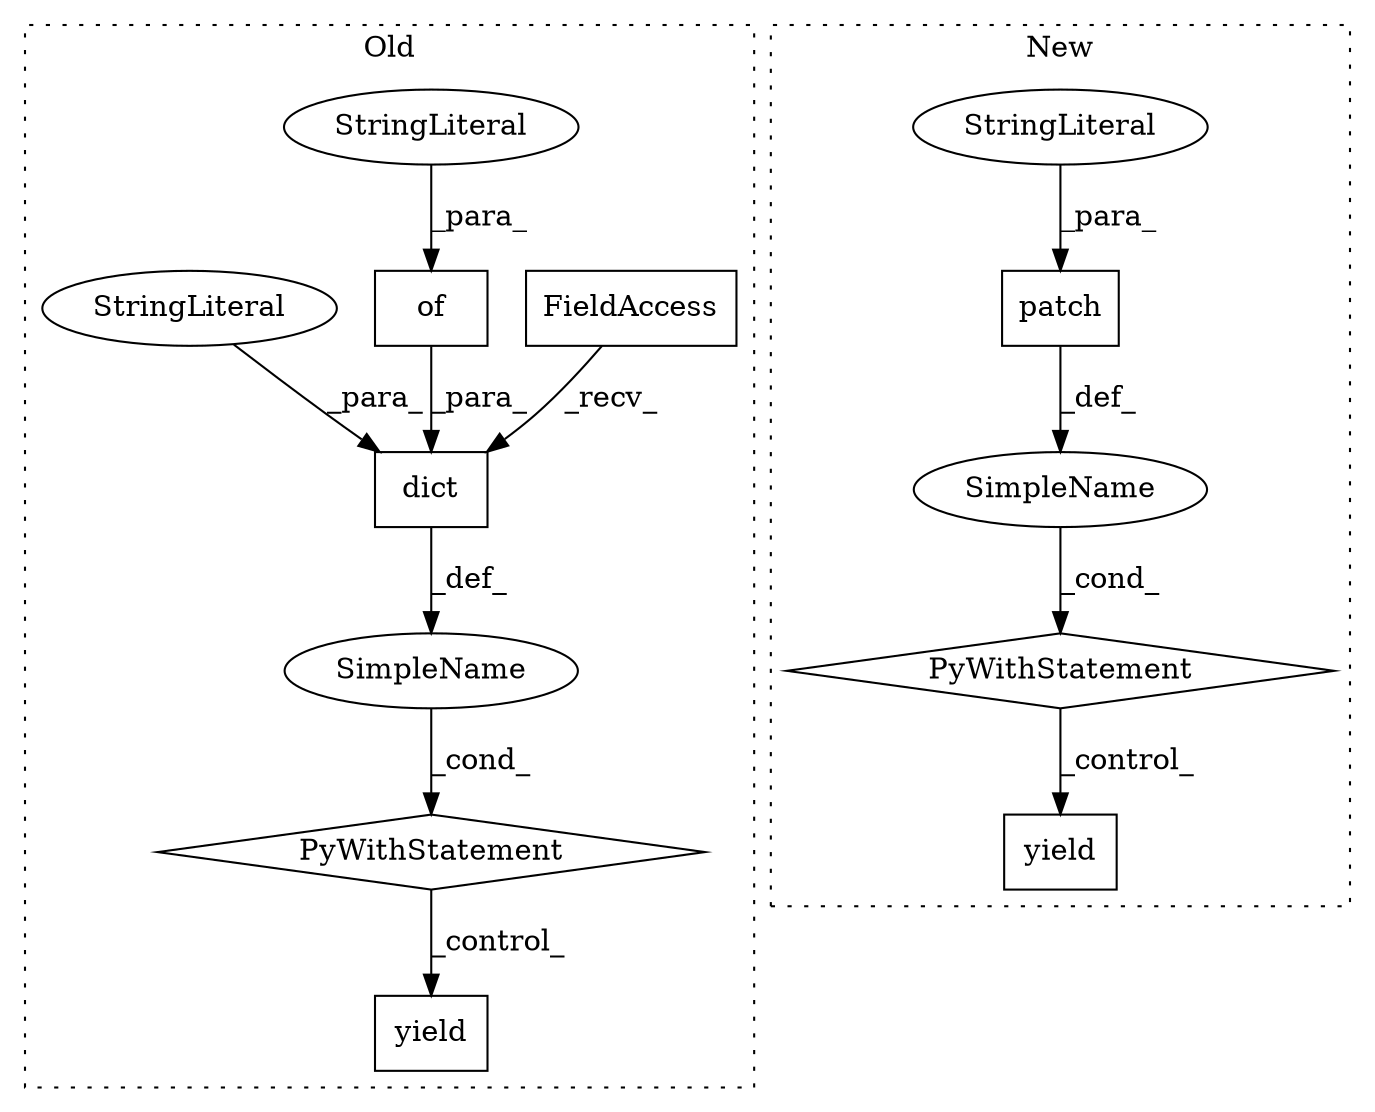 digraph G {
subgraph cluster0 {
1 [label="yield" a="112" s="413" l="7" shape="box"];
3 [label="SimpleName" a="42" s="" l="" shape="ellipse"];
4 [label="PyWithStatement" a="104" s="309,403" l="10,2" shape="diamond"];
5 [label="of" a="32" s="362,401" l="3,1" shape="box"];
9 [label="dict" a="32" s="339,402" l="5,1" shape="box"];
10 [label="FieldAccess" a="22" s="319" l="19" shape="box"];
12 [label="StringLiteral" a="45" s="365" l="10" shape="ellipse"];
13 [label="StringLiteral" a="45" s="344" l="13" shape="ellipse"];
label = "Old";
style="dotted";
}
subgraph cluster1 {
2 [label="patch" a="32" s="333,385" l="6,1" shape="box"];
6 [label="yield" a="112" s="414" l="7" shape="box"];
7 [label="SimpleName" a="42" s="" l="" shape="ellipse"];
8 [label="PyWithStatement" a="104" s="309,386" l="10,2" shape="diamond"];
11 [label="StringLiteral" a="45" s="339" l="46" shape="ellipse"];
label = "New";
style="dotted";
}
2 -> 7 [label="_def_"];
3 -> 4 [label="_cond_"];
4 -> 1 [label="_control_"];
5 -> 9 [label="_para_"];
7 -> 8 [label="_cond_"];
8 -> 6 [label="_control_"];
9 -> 3 [label="_def_"];
10 -> 9 [label="_recv_"];
11 -> 2 [label="_para_"];
12 -> 5 [label="_para_"];
13 -> 9 [label="_para_"];
}